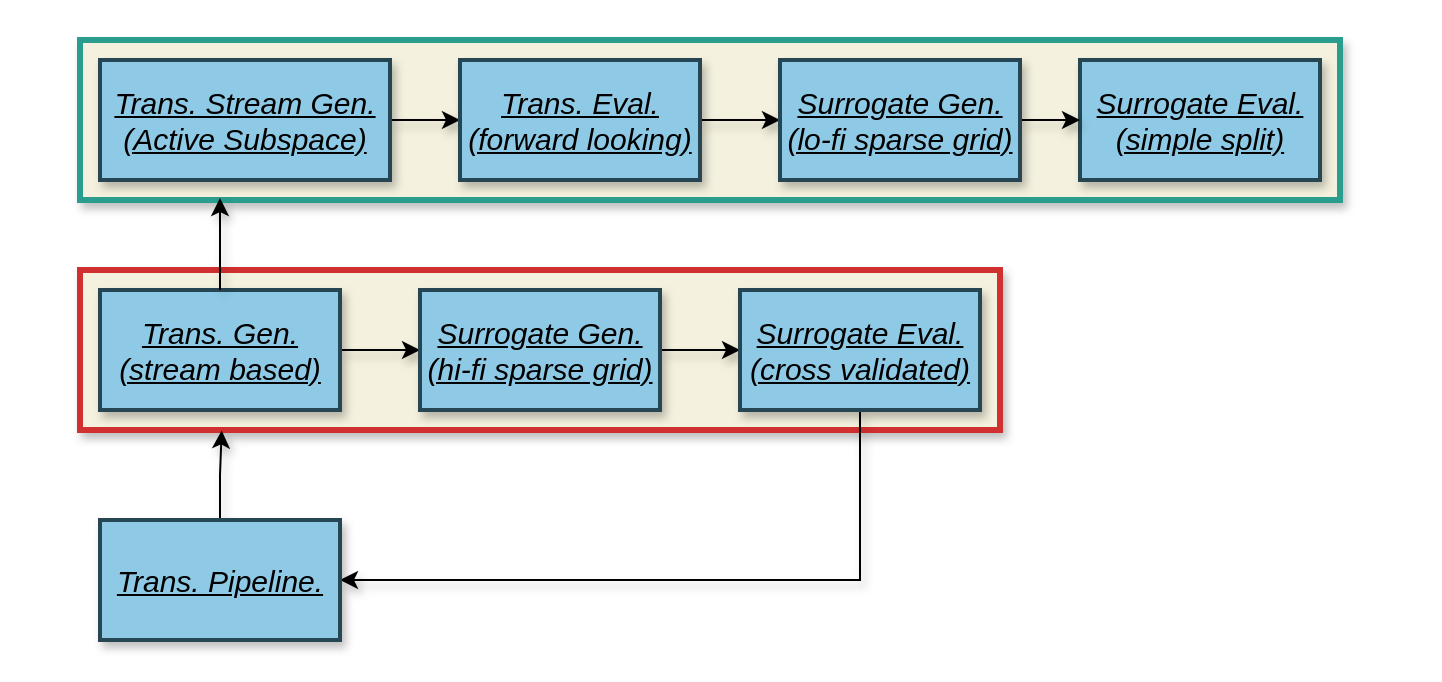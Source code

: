 <mxfile version="14.6.13" type="device"><diagram id="rWhFMLzjL32s5GoYQ0Dw" name="Page-1"><mxGraphModel dx="749" dy="556" grid="1" gridSize="10" guides="1" tooltips="1" connect="1" arrows="1" fold="1" page="1" pageScale="1" pageWidth="827" pageHeight="1169" math="0" shadow="0"><root><mxCell id="0"/><mxCell id="1" parent="0"/><mxCell id="xb8oNOOtD6TzQV7tuM12-38" value="" style="rounded=0;whiteSpace=wrap;html=1;fillColor=#F4F1DE;strokeColor=#2A9D8F;fontColor=#333333;strokeWidth=3;shadow=1;" vertex="1" parent="1"><mxGeometry x="80" y="60" width="630" height="80" as="geometry"/></mxCell><mxCell id="xb8oNOOtD6TzQV7tuM12-1" value="" style="swimlane;sketch=0;startSize=23;movable=0;swimlaneLine=1;strokeWidth=3;strokeColor=none;fillColor=none;" vertex="1" parent="1"><mxGeometry x="40" y="40" width="720" height="340" as="geometry"/></mxCell><mxCell id="xb8oNOOtD6TzQV7tuM12-46" value="" style="rounded=0;whiteSpace=wrap;html=1;strokeColor=#D03030;fontColor=#333333;strokeWidth=3;shadow=1;fillColor=#F4F1DE;" vertex="1" parent="xb8oNOOtD6TzQV7tuM12-1"><mxGeometry x="40" y="135" width="460" height="80" as="geometry"/></mxCell><mxCell id="xb8oNOOtD6TzQV7tuM12-40" style="edgeStyle=orthogonalEdgeStyle;rounded=0;orthogonalLoop=1;jettySize=auto;html=1;entryX=0;entryY=0.5;entryDx=0;entryDy=0;shadow=1;" edge="1" parent="xb8oNOOtD6TzQV7tuM12-1" source="xb8oNOOtD6TzQV7tuM12-3" target="xb8oNOOtD6TzQV7tuM12-29"><mxGeometry relative="1" as="geometry"/></mxCell><mxCell id="xb8oNOOtD6TzQV7tuM12-3" value="&lt;u&gt;&lt;i&gt;Trans. Gen.&lt;br&gt;(stream based)&lt;/i&gt;&lt;/u&gt;&lt;i style=&quot;font-size: 15px&quot;&gt;&lt;u style=&quot;font-size: 15px&quot;&gt;&lt;br style=&quot;font-size: 15px&quot;&gt;&lt;/u&gt;&lt;/i&gt;" style="rounded=0;whiteSpace=wrap;html=1;sketch=0;fillColor=#8ecae6;strokeColor=#264653;fontSize=15;shadow=1;strokeWidth=2;glass=0;" vertex="1" parent="xb8oNOOtD6TzQV7tuM12-1"><mxGeometry x="50" y="145" width="120" height="60" as="geometry"/></mxCell><mxCell id="xb8oNOOtD6TzQV7tuM12-31" style="edgeStyle=orthogonalEdgeStyle;rounded=0;orthogonalLoop=1;jettySize=auto;html=1;entryX=0;entryY=0.5;entryDx=0;entryDy=0;shadow=1;" edge="1" parent="xb8oNOOtD6TzQV7tuM12-1" source="xb8oNOOtD6TzQV7tuM12-24" target="xb8oNOOtD6TzQV7tuM12-25"><mxGeometry relative="1" as="geometry"/></mxCell><mxCell id="xb8oNOOtD6TzQV7tuM12-24" value="&lt;u&gt;&lt;i&gt;Trans. Stream Gen. (&lt;/i&gt;&lt;/u&gt;&lt;u&gt;&lt;i&gt;Active Subspace)&lt;/i&gt;&lt;/u&gt;&lt;i style=&quot;font-size: 15px&quot;&gt;&lt;u style=&quot;font-size: 15px&quot;&gt;&lt;br style=&quot;font-size: 15px&quot;&gt;&lt;/u&gt;&lt;/i&gt;" style="rounded=0;whiteSpace=wrap;html=1;sketch=0;fillColor=#8ecae6;strokeColor=#264653;fontSize=15;shadow=1;strokeWidth=2;glass=0;" vertex="1" parent="xb8oNOOtD6TzQV7tuM12-1"><mxGeometry x="50" y="30" width="145" height="60" as="geometry"/></mxCell><mxCell id="xb8oNOOtD6TzQV7tuM12-32" style="edgeStyle=orthogonalEdgeStyle;rounded=0;orthogonalLoop=1;jettySize=auto;html=1;entryX=0;entryY=0.5;entryDx=0;entryDy=0;shadow=1;" edge="1" parent="xb8oNOOtD6TzQV7tuM12-1" source="xb8oNOOtD6TzQV7tuM12-25" target="xb8oNOOtD6TzQV7tuM12-28"><mxGeometry relative="1" as="geometry"/></mxCell><mxCell id="xb8oNOOtD6TzQV7tuM12-25" value="&lt;u&gt;&lt;i&gt;Trans. Eval.&lt;br&gt;(forward looking)&lt;/i&gt;&lt;/u&gt;&lt;i style=&quot;font-size: 15px&quot;&gt;&lt;u style=&quot;font-size: 15px&quot;&gt;&lt;br style=&quot;font-size: 15px&quot;&gt;&lt;/u&gt;&lt;/i&gt;" style="rounded=0;whiteSpace=wrap;html=1;sketch=0;fillColor=#8ecae6;strokeColor=#264653;fontSize=15;shadow=1;strokeWidth=2;glass=0;" vertex="1" parent="xb8oNOOtD6TzQV7tuM12-1"><mxGeometry x="230" y="30" width="120" height="60" as="geometry"/></mxCell><mxCell id="xb8oNOOtD6TzQV7tuM12-27" value="&lt;i style=&quot;font-size: 15px&quot;&gt;&lt;u style=&quot;font-size: 15px&quot;&gt;Surrogate Eval.&lt;br&gt;(simple split)&lt;br style=&quot;font-size: 15px&quot;&gt;&lt;/u&gt;&lt;/i&gt;" style="rounded=0;whiteSpace=wrap;html=1;sketch=0;fillColor=#8ecae6;strokeColor=#264653;fontSize=15;shadow=1;strokeWidth=2;glass=0;" vertex="1" parent="xb8oNOOtD6TzQV7tuM12-1"><mxGeometry x="540" y="30" width="120" height="60" as="geometry"/></mxCell><mxCell id="xb8oNOOtD6TzQV7tuM12-33" style="edgeStyle=orthogonalEdgeStyle;rounded=0;orthogonalLoop=1;jettySize=auto;html=1;entryX=0;entryY=0.5;entryDx=0;entryDy=0;shadow=1;" edge="1" parent="xb8oNOOtD6TzQV7tuM12-1" source="xb8oNOOtD6TzQV7tuM12-28" target="xb8oNOOtD6TzQV7tuM12-27"><mxGeometry relative="1" as="geometry"/></mxCell><mxCell id="xb8oNOOtD6TzQV7tuM12-28" value="&lt;u&gt;&lt;i&gt;Surrogate Gen.&lt;br&gt;(lo-fi sparse grid)&lt;/i&gt;&lt;/u&gt;&lt;i style=&quot;font-size: 15px&quot;&gt;&lt;u style=&quot;font-size: 15px&quot;&gt;&lt;br style=&quot;font-size: 15px&quot;&gt;&lt;/u&gt;&lt;/i&gt;" style="rounded=0;whiteSpace=wrap;html=1;sketch=0;fillColor=#8ecae6;strokeColor=#264653;fontSize=15;shadow=1;strokeWidth=2;glass=0;" vertex="1" parent="xb8oNOOtD6TzQV7tuM12-1"><mxGeometry x="390" y="30" width="120" height="60" as="geometry"/></mxCell><mxCell id="xb8oNOOtD6TzQV7tuM12-41" style="edgeStyle=orthogonalEdgeStyle;rounded=0;orthogonalLoop=1;jettySize=auto;html=1;shadow=1;" edge="1" parent="xb8oNOOtD6TzQV7tuM12-1" source="xb8oNOOtD6TzQV7tuM12-29" target="xb8oNOOtD6TzQV7tuM12-30"><mxGeometry relative="1" as="geometry"/></mxCell><mxCell id="xb8oNOOtD6TzQV7tuM12-29" value="&lt;u&gt;&lt;i&gt;Surrogate Gen.&lt;br&gt;(hi-fi sparse grid)&lt;/i&gt;&lt;/u&gt;&lt;i style=&quot;font-size: 15px&quot;&gt;&lt;u style=&quot;font-size: 15px&quot;&gt;&lt;br style=&quot;font-size: 15px&quot;&gt;&lt;/u&gt;&lt;/i&gt;" style="rounded=0;whiteSpace=wrap;html=1;sketch=0;fillColor=#8ecae6;strokeColor=#264653;fontSize=15;shadow=1;strokeWidth=2;glass=0;" vertex="1" parent="xb8oNOOtD6TzQV7tuM12-1"><mxGeometry x="210" y="145" width="120" height="60" as="geometry"/></mxCell><mxCell id="xb8oNOOtD6TzQV7tuM12-45" style="edgeStyle=orthogonalEdgeStyle;rounded=0;orthogonalLoop=1;jettySize=auto;html=1;entryX=1;entryY=0.5;entryDx=0;entryDy=0;shadow=1;" edge="1" parent="xb8oNOOtD6TzQV7tuM12-1" source="xb8oNOOtD6TzQV7tuM12-30" target="xb8oNOOtD6TzQV7tuM12-42"><mxGeometry relative="1" as="geometry"><mxPoint x="450" y="220" as="sourcePoint"/><Array as="points"><mxPoint x="430" y="290"/></Array></mxGeometry></mxCell><mxCell id="xb8oNOOtD6TzQV7tuM12-30" value="&lt;i style=&quot;font-size: 15px&quot;&gt;&lt;u style=&quot;font-size: 15px&quot;&gt;Surrogate Eval.&lt;br&gt;(cross validated)&lt;br style=&quot;font-size: 15px&quot;&gt;&lt;/u&gt;&lt;/i&gt;" style="rounded=0;whiteSpace=wrap;html=1;sketch=0;fillColor=#8ecae6;strokeColor=#264653;fontSize=15;shadow=1;strokeWidth=2;glass=0;" vertex="1" parent="xb8oNOOtD6TzQV7tuM12-1"><mxGeometry x="370" y="145" width="120" height="60" as="geometry"/></mxCell><mxCell id="xb8oNOOtD6TzQV7tuM12-43" style="edgeStyle=orthogonalEdgeStyle;rounded=0;orthogonalLoop=1;jettySize=auto;html=1;entryX=0.154;entryY=1.003;entryDx=0;entryDy=0;entryPerimeter=0;shadow=1;" edge="1" parent="xb8oNOOtD6TzQV7tuM12-1" source="xb8oNOOtD6TzQV7tuM12-42" target="xb8oNOOtD6TzQV7tuM12-46"><mxGeometry relative="1" as="geometry"><mxPoint x="110" y="220" as="targetPoint"/></mxGeometry></mxCell><mxCell id="xb8oNOOtD6TzQV7tuM12-42" value="&lt;u&gt;&lt;i&gt;Trans. Pipeline.&lt;/i&gt;&lt;/u&gt;&lt;i style=&quot;font-size: 15px&quot;&gt;&lt;u style=&quot;font-size: 15px&quot;&gt;&lt;br style=&quot;font-size: 15px&quot;&gt;&lt;/u&gt;&lt;/i&gt;" style="rounded=0;whiteSpace=wrap;html=1;sketch=0;fillColor=#8ecae6;strokeColor=#264653;fontSize=15;shadow=1;strokeWidth=2;glass=0;" vertex="1" parent="xb8oNOOtD6TzQV7tuM12-1"><mxGeometry x="50" y="260" width="120" height="60" as="geometry"/></mxCell><mxCell id="xb8oNOOtD6TzQV7tuM12-44" style="edgeStyle=orthogonalEdgeStyle;rounded=0;orthogonalLoop=1;jettySize=auto;html=1;shadow=1;" edge="1" parent="1" source="xb8oNOOtD6TzQV7tuM12-3"><mxGeometry relative="1" as="geometry"><mxPoint x="150" y="139" as="targetPoint"/><Array as="points"><mxPoint x="150" y="139"/></Array></mxGeometry></mxCell></root></mxGraphModel></diagram></mxfile>